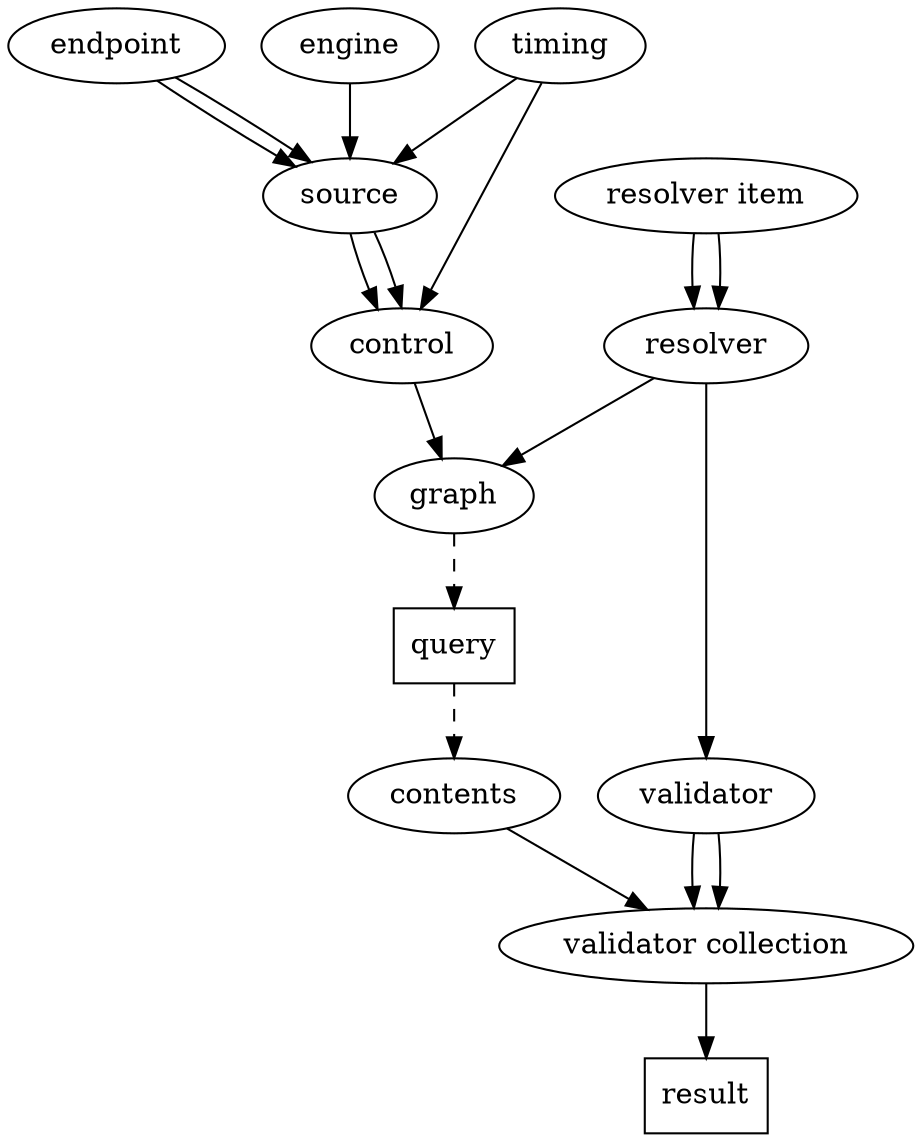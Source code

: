 digraph {
	query [ label="query"; shape="box" ];
	result [ label="result"; shape="box" ];
	contents [ label="contents"; shape="ellipse"; ];
	validator_collection [ label="validator collection"; shape="ellipse" ];
	validator [ label="validator"; shape="ellipse" ];

	control_graph [ label="graph"; shape="ellipse" ];
	resolver_item [ label="resolver item"; shape="ellipse" ];
	resolver [ label="resolver"; shape="ellipse" ];
	control [ label="control"; shape="ellipse" ];
	source [ label="source"; shape="ellipse" ];
	endpoint [ label="endpoint"; shape="ellipse" ];
	engine [ label="engine"; shape="ellipse" ];
	timing [ label="timing"; shape="ellipse" ];

	validator_collection -> result;
	resolver -> validator -> validator_collection;
	validator -> validator_collection;
	contents -> validator_collection; 

	control_graph -> query -> contents [ style="dashed" ];
	resolver_item -> resolver;
	resolver_item -> resolver -> control_graph;
	control -> control_graph;
	engine -> source;
	endpoint -> source -> control;
	endpoint -> source -> control;
	timing -> source;
	timing -> control;
}
